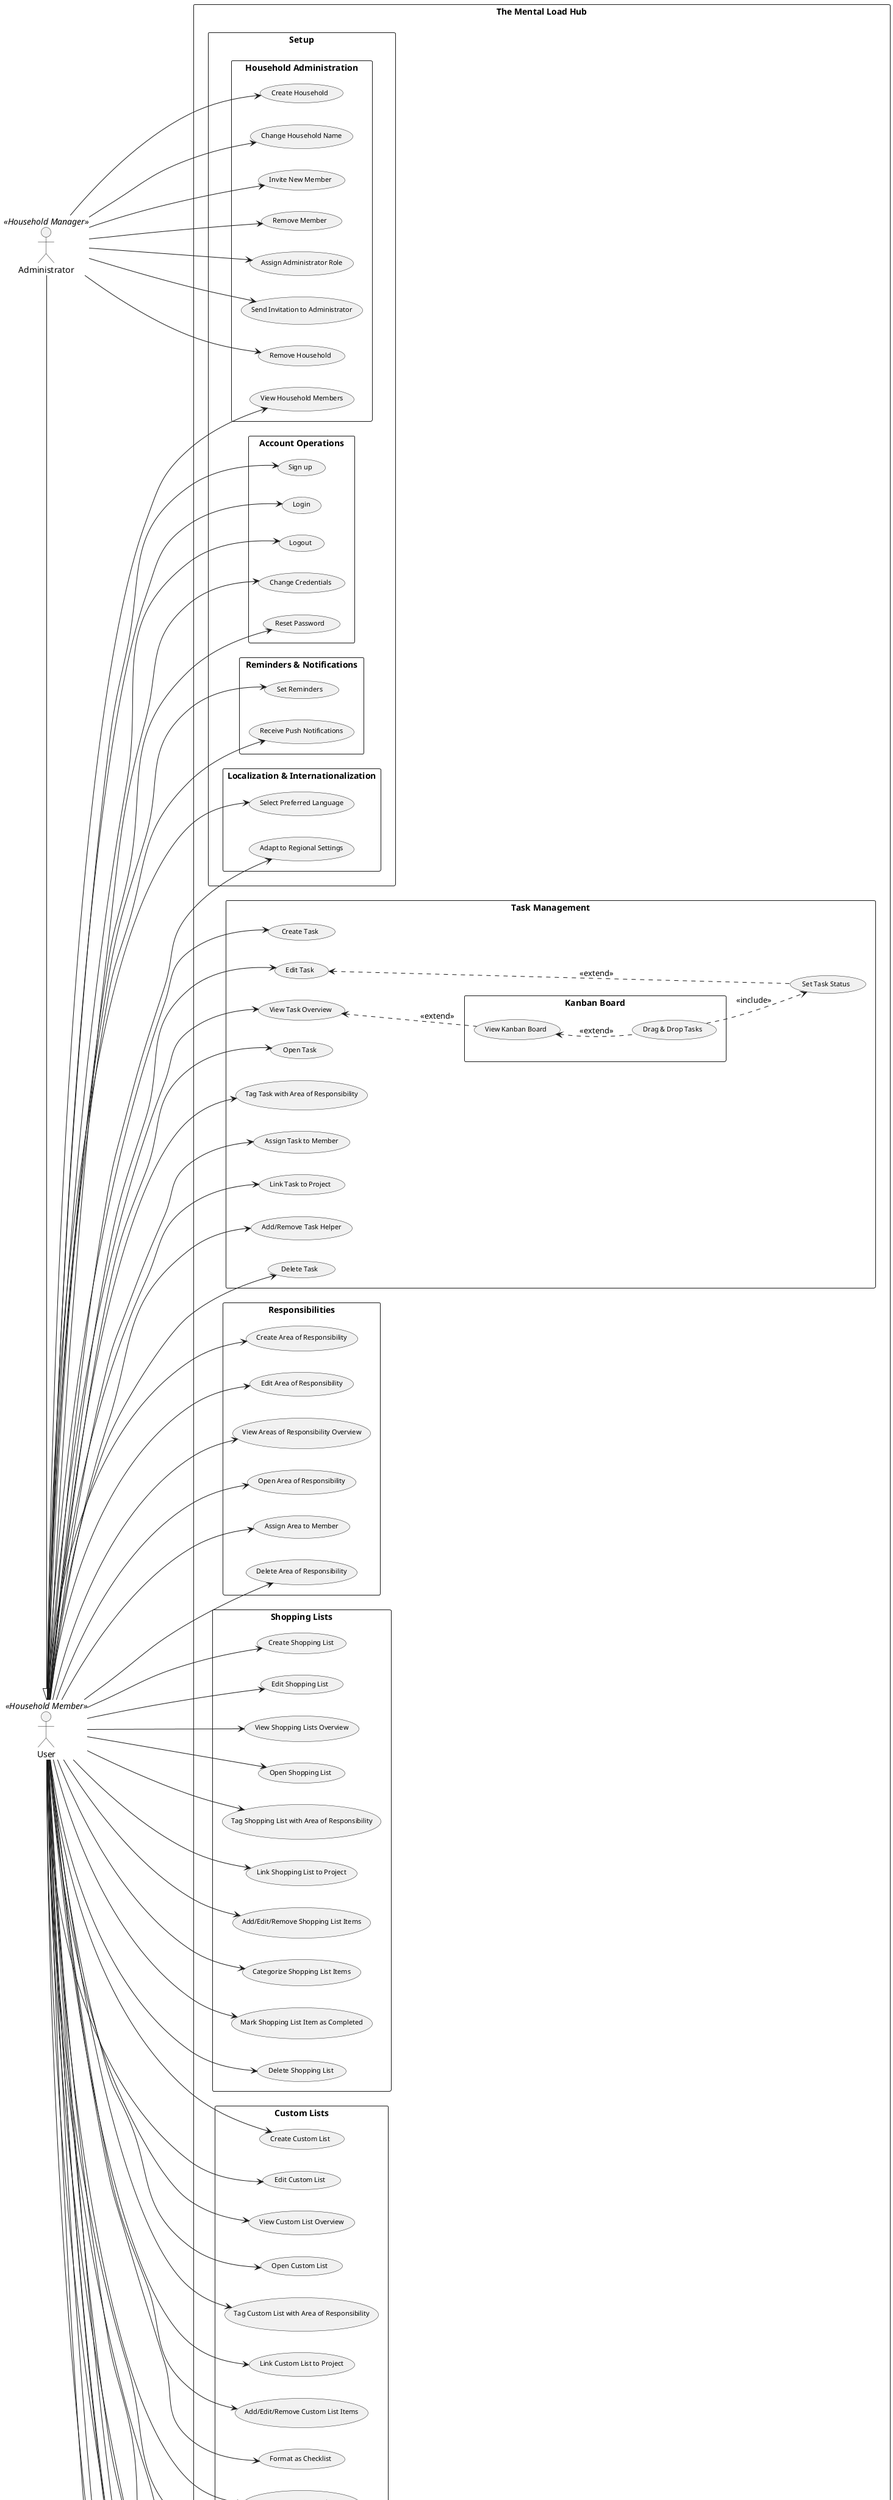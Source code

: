 @startuml
left to right direction


skinparam usecase {
  FontSize 11
}

' Define primary actors
actor Administrator <<Household Manager>>
actor User <<Household Member>>

Administrator -|> User

' Mental Load Hub Application
rectangle "The Mental Load Hub" {

  rectangle "Setup" {

    ' Account Operations (for all users)
    rectangle "Account Operations" {
      (Sign up) as UC_SignUp
      (Login) as UC_Login
      (Logout) as UC_Logout
      (Change Credentials) as UC_ChangeCredentials
      (Reset Password) as UC_ResetPassword

      User ----> UC_SignUp
      User ----> UC_Login
      User ----> UC_ChangeCredentials
      User ----> UC_ResetPassword
      User ----> UC_Logout
    }

    ' Household Administration (Admin-centric)
    rectangle "Household Administration" {
      (Create Household) as UC_CreateHousehold
      (Change Household Name) as UC_ChangeHouseholdName
      (Invite New Member) as UC_InviteMember
      (Remove Member) as UC_RemoveMember
      (Assign Administrator Role) as UC_AssignAdminRole
      (View Household Members) as UC_ViewHouseholdMembers
      (Send Invitation to Administrator) as UC_SendInvitation
      (Remove Household) as UC_RemoveHousehold

      Administrator --> UC_CreateHousehold
      Administrator --> UC_ChangeHouseholdName
      Administrator --> UC_InviteMember
      Administrator --> UC_RemoveMember
      Administrator --> UC_AssignAdminRole
      Administrator --> UC_SendInvitation
      Administrator --> UC_RemoveHousehold
      User ----> UC_ViewHouseholdMembers
    }

    ' Reminders & Notifications
    rectangle "Reminders & Notifications" {
      (Set Reminders) as UC_SetReminders
      (Receive Push Notifications) as UC_PushNotifications
      User ----> UC_SetReminders
      User ----> UC_PushNotifications
    }

    ' Localization & Internationalization
    rectangle "Localization & Internationalization" {
      (Select Preferred Language) as UC_SelectLanguage
      (Adapt to Regional Settings) as UC_RegionalSettings
      User ----> UC_SelectLanguage
      User ----> UC_RegionalSettings
    }
  }

  ' Task Management
  rectangle "Task Management" {
    ' Create Task
    (Create Task) as UC_CreateTask
    (Edit Task) as UC_EditTask
    (View Task Overview) as UC_ViewTaskOverview
    (Open Task) as UC_OpenTask
    (Tag Task with Area of Responsibility) as UC_TagTaskArea
    (Assign Task to Member) as UC_AssignTaskMember
    (Link Task to Project) as UC_LinkTaskProject
    (Add/Remove Task Helper) as UC_AddRemoveTaskHelper
    (Set Task Status) as UC_SetTaskStatus
    (Delete Task) as UC_DeleteTask

    User ----> UC_CreateTask
    User ----> UC_EditTask
    User ----> UC_ViewTaskOverview
    User ----> UC_OpenTask
    User ----> UC_TagTaskArea
    User ----> UC_AssignTaskMember
    User ----> UC_LinkTaskProject
    User ----> UC_AddRemoveTaskHelper
    User ----> UC_DeleteTask

    ' Set Status
    UC_EditTask <.... UC_SetTaskStatus : <<extend>>

    ' Kanban Board
    rectangle "Kanban Board" {
      (View Kanban Board) as UC_ViewKanban
      (Drag & Drop Tasks) as UC_DragDropTasks
      UC_ViewTaskOverview <.. UC_ViewKanban : <<extend>>
      UC_ViewKanban <.. UC_DragDropTasks : <<extend>>
      UC_DragDropTasks ..> UC_SetTaskStatus : <<include>>
    }
  }

  ' Responsibilities (Areas of Responsibility)
  rectangle "Responsibilities" {
    (Create Area of Responsibility) as UC_CreateArea
    (Edit Area of Responsibility) as UC_EditArea
    (View Areas of Responsibility Overview) as UC_ViewAreasOverview
    (Open Area of Responsibility) as UC_OpenArea
    (Assign Area to Member) as UC_AssignAreaMember
    (Delete Area of Responsibility) as UC_DeleteArea

    User ----> UC_CreateArea
    User ----> UC_EditArea
    User ----> UC_ViewAreasOverview
    User ----> UC_OpenArea
    User ----> UC_AssignAreaMember
    User ----> UC_DeleteArea
  }

  ' Shopping Lists
  rectangle "Shopping Lists" {
    (Create Shopping List) as UC_CreateShoppingList
    (Edit Shopping List) as UC_EditShoppingList
    (View Shopping Lists Overview) as UC_ViewShoppingListsOverview
    (Open Shopping List) as UC_OpenShoppingList
    (Tag Shopping List with Area of Responsibility) as UC_TagShoppingListArea
    (Link Shopping List to Project) as UC_LinkShoppingListProject
    (Add/Edit/Remove Shopping List Items) as UC_AddEditRemoveShoppingListItems
    (Categorize Shopping List Items) as UC_CategorizeShoppingListItems
    (Mark Shopping List Item as Completed) as UC_MarkShoppingItemCompleted
    (Delete Shopping List) as UC_DeleteShoppingList

    User ----> UC_CreateShoppingList
    User ----> UC_EditShoppingList
    User ----> UC_ViewShoppingListsOverview
    User ----> UC_OpenShoppingList
    User ----> UC_TagShoppingListArea
    User ----> UC_LinkShoppingListProject
    User ----> UC_AddEditRemoveShoppingListItems
    User ----> UC_CategorizeShoppingListItems
    User ----> UC_MarkShoppingItemCompleted
    User ----> UC_DeleteShoppingList
  }

  ' Custom Lists
  rectangle "Custom Lists" {
    (Create Custom List) as UC_CreateCustomList
    (Edit Custom List) as UC_EditCustomList
    (View Custom List Overview) as UC_ViewCustomListOverview
    (Open Custom List) as UC_OpenCustomList
    (Tag Custom List with Area of Responsibility) as UC_TagCustomListArea
    (Link Custom List to Project) as UC_LinkCustomListProject
    (Add/Edit/Remove Custom List Items) as UC_AddEditRemoveCustomListItems
    (Format as Checklist) as UC_FormatCustomListChecklist
    (Organize Items into Sub-Items) as UC_OrganizeCustomListSubItems
    (Delete Custom List) as UC_DeleteCustomList

    User ----> UC_CreateCustomList
    User ----> UC_EditCustomList
    User ----> UC_ViewCustomListOverview
    User ----> UC_OpenCustomList
    User ----> UC_TagCustomListArea
    User ----> UC_LinkCustomListProject
    User ----> UC_AddEditRemoveCustomListItems
    User ----> UC_FormatCustomListChecklist
    User ----> UC_OrganizeCustomListSubItems
    User ----> UC_DeleteCustomList
  }

  ' Project Management
  rectangle "Project Management" {
    (Create Project) as UC_CreateProject
    (Edit Project) as UC_EditProject
    (View Projects Overview) as UC_ViewProjectsOverview
    (Open Project) as UC_OpenProject
    (Tag Project with Area of Responsibility) as UC_TagProjectArea
    (Assign Project Roles to Members) as UC_AssignProjectRolesMembers
    (Create/Link Tasks to Project) as UC_CreateLinkTasks
    (Create/Link Shopping Lists to Project) as UC_CreateLinkShoppingLists
    (Create/Link Custom Lists to Project) as UC_CreateLinkCustomLists
    (Mark Project as Done) as UC_MarkProjectDone
    (Delete Project) as UC_DeleteProject

    User ----> UC_CreateProject
    User ----> UC_EditProject
    User ----> UC_ViewProjectsOverview
    User ----> UC_OpenProject
    User ----> UC_TagProjectArea
    User ----> UC_AssignProjectRolesMembers
    User ----> UC_CreateLinkTasks
    User ----> UC_CreateLinkShoppingLists
    User ----> UC_CreateLinkCustomLists
    User ----> UC_MarkProjectDone
    User ----> UC_DeleteProject

  }
}

@enduml
